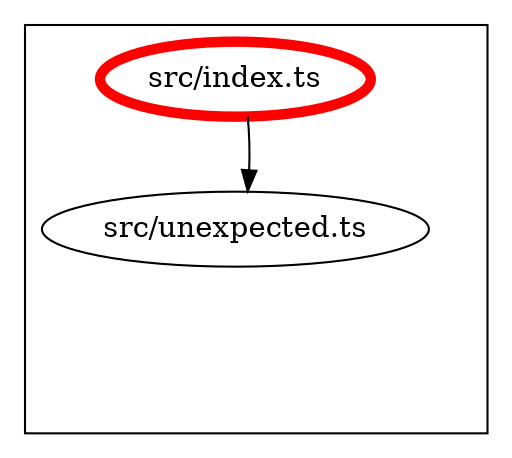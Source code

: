 digraph "dependency-graph-@siteimprove/alfa-unexpected" {
  compound = true;
  "src/unexpected.ts";
  subgraph "cluster_src" {
    color = "#000000";
    label = "";
    "src/unexpected.ts" [
      label = "src/unexpected.ts";
    ];
    "exit_src" [
      style = "invis";
    ];
    "src/index.ts" [
      label = "src/index.ts";
      color = "#ff0000";
      penwidth = 5;
    ];
    "src/unexpected.ts" -> "exit_src" [
      style = "invis";
    ];
    "src/index.ts" -> "exit_src" [
      style = "invis";
    ];
  }
  "src/index.ts" -> "src/unexpected.ts" [
    style = "invis";
  ];
  "src/index.ts" -> "src/unexpected.ts" [
    style = "solid";
    color = "black";
  ];
}